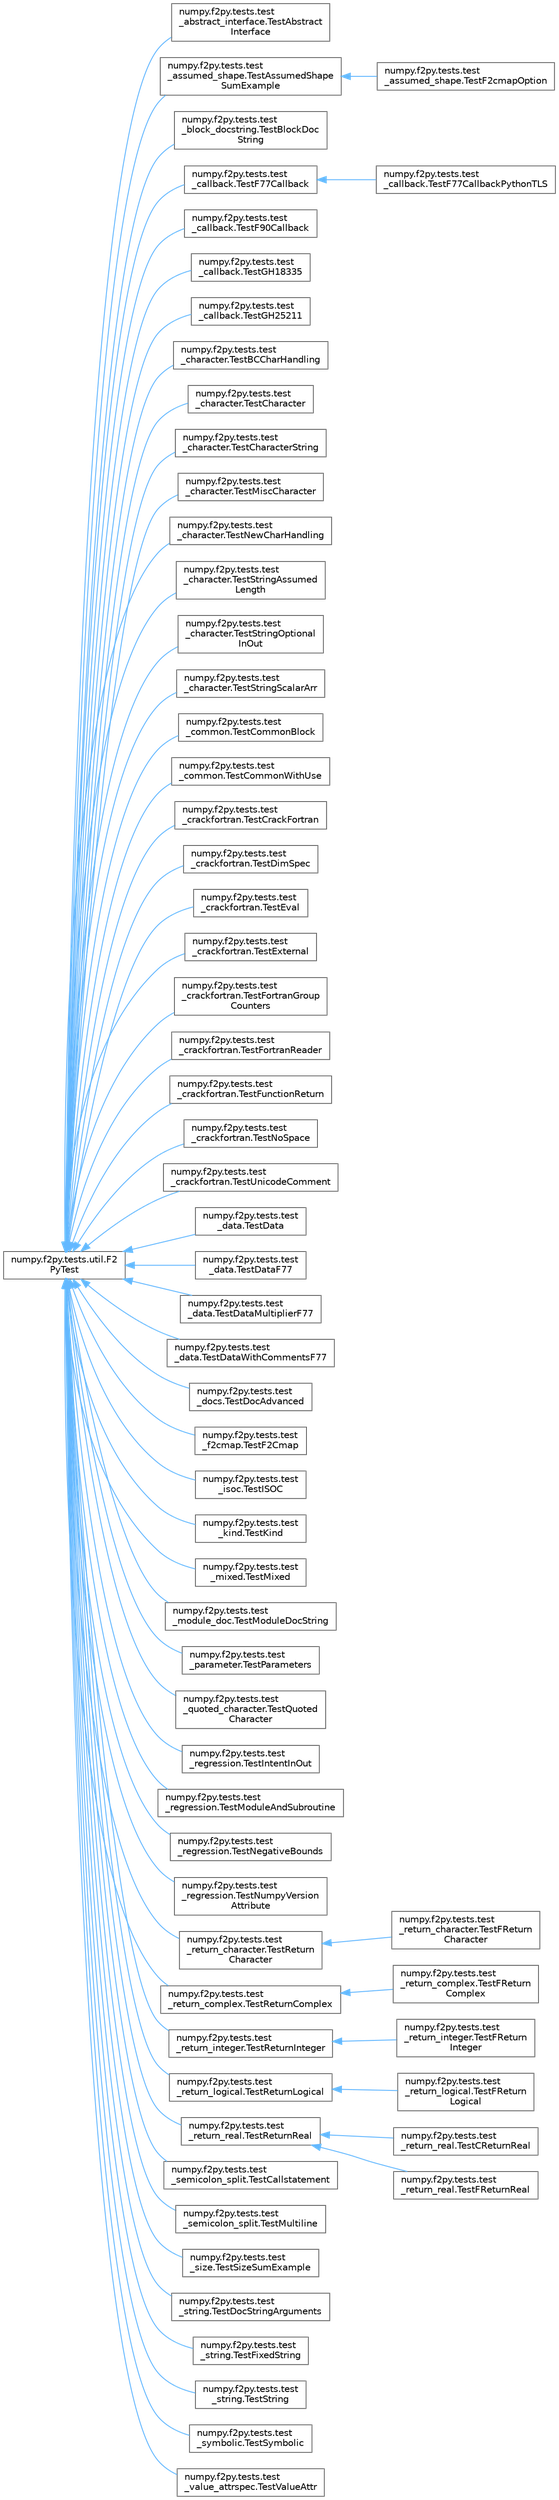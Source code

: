 digraph "Graphical Class Hierarchy"
{
 // LATEX_PDF_SIZE
  bgcolor="transparent";
  edge [fontname=Helvetica,fontsize=10,labelfontname=Helvetica,labelfontsize=10];
  node [fontname=Helvetica,fontsize=10,shape=box,height=0.2,width=0.4];
  rankdir="LR";
  Node0 [id="Node000000",label="numpy.f2py.tests.util.F2\lPyTest",height=0.2,width=0.4,color="grey40", fillcolor="white", style="filled",URL="$de/d71/classnumpy_1_1f2py_1_1tests_1_1util_1_1F2PyTest.html",tooltip=" "];
  Node0 -> Node1 [id="edge4326_Node000000_Node000001",dir="back",color="steelblue1",style="solid",tooltip=" "];
  Node1 [id="Node000001",label="numpy.f2py.tests.test\l_abstract_interface.TestAbstract\lInterface",height=0.2,width=0.4,color="grey40", fillcolor="white", style="filled",URL="$d4/dac/classnumpy_1_1f2py_1_1tests_1_1test__abstract__interface_1_1TestAbstractInterface.html",tooltip=" "];
  Node0 -> Node2 [id="edge4327_Node000000_Node000002",dir="back",color="steelblue1",style="solid",tooltip=" "];
  Node2 [id="Node000002",label="numpy.f2py.tests.test\l_assumed_shape.TestAssumedShape\lSumExample",height=0.2,width=0.4,color="grey40", fillcolor="white", style="filled",URL="$de/db6/classnumpy_1_1f2py_1_1tests_1_1test__assumed__shape_1_1TestAssumedShapeSumExample.html",tooltip=" "];
  Node2 -> Node3 [id="edge4328_Node000002_Node000003",dir="back",color="steelblue1",style="solid",tooltip=" "];
  Node3 [id="Node000003",label="numpy.f2py.tests.test\l_assumed_shape.TestF2cmapOption",height=0.2,width=0.4,color="grey40", fillcolor="white", style="filled",URL="$dc/d09/classnumpy_1_1f2py_1_1tests_1_1test__assumed__shape_1_1TestF2cmapOption.html",tooltip=" "];
  Node0 -> Node4 [id="edge4329_Node000000_Node000004",dir="back",color="steelblue1",style="solid",tooltip=" "];
  Node4 [id="Node000004",label="numpy.f2py.tests.test\l_block_docstring.TestBlockDoc\lString",height=0.2,width=0.4,color="grey40", fillcolor="white", style="filled",URL="$d9/d87/classnumpy_1_1f2py_1_1tests_1_1test__block__docstring_1_1TestBlockDocString.html",tooltip=" "];
  Node0 -> Node5 [id="edge4330_Node000000_Node000005",dir="back",color="steelblue1",style="solid",tooltip=" "];
  Node5 [id="Node000005",label="numpy.f2py.tests.test\l_callback.TestF77Callback",height=0.2,width=0.4,color="grey40", fillcolor="white", style="filled",URL="$d7/d60/classnumpy_1_1f2py_1_1tests_1_1test__callback_1_1TestF77Callback.html",tooltip=" "];
  Node5 -> Node6 [id="edge4331_Node000005_Node000006",dir="back",color="steelblue1",style="solid",tooltip=" "];
  Node6 [id="Node000006",label="numpy.f2py.tests.test\l_callback.TestF77CallbackPythonTLS",height=0.2,width=0.4,color="grey40", fillcolor="white", style="filled",URL="$d6/d29/classnumpy_1_1f2py_1_1tests_1_1test__callback_1_1TestF77CallbackPythonTLS.html",tooltip=" "];
  Node0 -> Node7 [id="edge4332_Node000000_Node000007",dir="back",color="steelblue1",style="solid",tooltip=" "];
  Node7 [id="Node000007",label="numpy.f2py.tests.test\l_callback.TestF90Callback",height=0.2,width=0.4,color="grey40", fillcolor="white", style="filled",URL="$d9/d8f/classnumpy_1_1f2py_1_1tests_1_1test__callback_1_1TestF90Callback.html",tooltip=" "];
  Node0 -> Node8 [id="edge4333_Node000000_Node000008",dir="back",color="steelblue1",style="solid",tooltip=" "];
  Node8 [id="Node000008",label="numpy.f2py.tests.test\l_callback.TestGH18335",height=0.2,width=0.4,color="grey40", fillcolor="white", style="filled",URL="$d2/d5e/classnumpy_1_1f2py_1_1tests_1_1test__callback_1_1TestGH18335.html",tooltip=" "];
  Node0 -> Node9 [id="edge4334_Node000000_Node000009",dir="back",color="steelblue1",style="solid",tooltip=" "];
  Node9 [id="Node000009",label="numpy.f2py.tests.test\l_callback.TestGH25211",height=0.2,width=0.4,color="grey40", fillcolor="white", style="filled",URL="$d7/df9/classnumpy_1_1f2py_1_1tests_1_1test__callback_1_1TestGH25211.html",tooltip=" "];
  Node0 -> Node10 [id="edge4335_Node000000_Node000010",dir="back",color="steelblue1",style="solid",tooltip=" "];
  Node10 [id="Node000010",label="numpy.f2py.tests.test\l_character.TestBCCharHandling",height=0.2,width=0.4,color="grey40", fillcolor="white", style="filled",URL="$de/d2e/classnumpy_1_1f2py_1_1tests_1_1test__character_1_1TestBCCharHandling.html",tooltip=" "];
  Node0 -> Node11 [id="edge4336_Node000000_Node000011",dir="back",color="steelblue1",style="solid",tooltip=" "];
  Node11 [id="Node000011",label="numpy.f2py.tests.test\l_character.TestCharacter",height=0.2,width=0.4,color="grey40", fillcolor="white", style="filled",URL="$da/df6/classnumpy_1_1f2py_1_1tests_1_1test__character_1_1TestCharacter.html",tooltip=" "];
  Node0 -> Node12 [id="edge4337_Node000000_Node000012",dir="back",color="steelblue1",style="solid",tooltip=" "];
  Node12 [id="Node000012",label="numpy.f2py.tests.test\l_character.TestCharacterString",height=0.2,width=0.4,color="grey40", fillcolor="white", style="filled",URL="$dd/da3/classnumpy_1_1f2py_1_1tests_1_1test__character_1_1TestCharacterString.html",tooltip=" "];
  Node0 -> Node13 [id="edge4338_Node000000_Node000013",dir="back",color="steelblue1",style="solid",tooltip=" "];
  Node13 [id="Node000013",label="numpy.f2py.tests.test\l_character.TestMiscCharacter",height=0.2,width=0.4,color="grey40", fillcolor="white", style="filled",URL="$db/dab/classnumpy_1_1f2py_1_1tests_1_1test__character_1_1TestMiscCharacter.html",tooltip=" "];
  Node0 -> Node14 [id="edge4339_Node000000_Node000014",dir="back",color="steelblue1",style="solid",tooltip=" "];
  Node14 [id="Node000014",label="numpy.f2py.tests.test\l_character.TestNewCharHandling",height=0.2,width=0.4,color="grey40", fillcolor="white", style="filled",URL="$dc/dec/classnumpy_1_1f2py_1_1tests_1_1test__character_1_1TestNewCharHandling.html",tooltip=" "];
  Node0 -> Node15 [id="edge4340_Node000000_Node000015",dir="back",color="steelblue1",style="solid",tooltip=" "];
  Node15 [id="Node000015",label="numpy.f2py.tests.test\l_character.TestStringAssumed\lLength",height=0.2,width=0.4,color="grey40", fillcolor="white", style="filled",URL="$de/d23/classnumpy_1_1f2py_1_1tests_1_1test__character_1_1TestStringAssumedLength.html",tooltip=" "];
  Node0 -> Node16 [id="edge4341_Node000000_Node000016",dir="back",color="steelblue1",style="solid",tooltip=" "];
  Node16 [id="Node000016",label="numpy.f2py.tests.test\l_character.TestStringOptional\lInOut",height=0.2,width=0.4,color="grey40", fillcolor="white", style="filled",URL="$da/d70/classnumpy_1_1f2py_1_1tests_1_1test__character_1_1TestStringOptionalInOut.html",tooltip=" "];
  Node0 -> Node17 [id="edge4342_Node000000_Node000017",dir="back",color="steelblue1",style="solid",tooltip=" "];
  Node17 [id="Node000017",label="numpy.f2py.tests.test\l_character.TestStringScalarArr",height=0.2,width=0.4,color="grey40", fillcolor="white", style="filled",URL="$d8/dad/classnumpy_1_1f2py_1_1tests_1_1test__character_1_1TestStringScalarArr.html",tooltip=" "];
  Node0 -> Node18 [id="edge4343_Node000000_Node000018",dir="back",color="steelblue1",style="solid",tooltip=" "];
  Node18 [id="Node000018",label="numpy.f2py.tests.test\l_common.TestCommonBlock",height=0.2,width=0.4,color="grey40", fillcolor="white", style="filled",URL="$db/d1b/classnumpy_1_1f2py_1_1tests_1_1test__common_1_1TestCommonBlock.html",tooltip=" "];
  Node0 -> Node19 [id="edge4344_Node000000_Node000019",dir="back",color="steelblue1",style="solid",tooltip=" "];
  Node19 [id="Node000019",label="numpy.f2py.tests.test\l_common.TestCommonWithUse",height=0.2,width=0.4,color="grey40", fillcolor="white", style="filled",URL="$de/d0a/classnumpy_1_1f2py_1_1tests_1_1test__common_1_1TestCommonWithUse.html",tooltip=" "];
  Node0 -> Node20 [id="edge4345_Node000000_Node000020",dir="back",color="steelblue1",style="solid",tooltip=" "];
  Node20 [id="Node000020",label="numpy.f2py.tests.test\l_crackfortran.TestCrackFortran",height=0.2,width=0.4,color="grey40", fillcolor="white", style="filled",URL="$d1/da0/classnumpy_1_1f2py_1_1tests_1_1test__crackfortran_1_1TestCrackFortran.html",tooltip=" "];
  Node0 -> Node21 [id="edge4346_Node000000_Node000021",dir="back",color="steelblue1",style="solid",tooltip=" "];
  Node21 [id="Node000021",label="numpy.f2py.tests.test\l_crackfortran.TestDimSpec",height=0.2,width=0.4,color="grey40", fillcolor="white", style="filled",URL="$d0/da2/classnumpy_1_1f2py_1_1tests_1_1test__crackfortran_1_1TestDimSpec.html",tooltip=" "];
  Node0 -> Node22 [id="edge4347_Node000000_Node000022",dir="back",color="steelblue1",style="solid",tooltip=" "];
  Node22 [id="Node000022",label="numpy.f2py.tests.test\l_crackfortran.TestEval",height=0.2,width=0.4,color="grey40", fillcolor="white", style="filled",URL="$d4/d65/classnumpy_1_1f2py_1_1tests_1_1test__crackfortran_1_1TestEval.html",tooltip=" "];
  Node0 -> Node23 [id="edge4348_Node000000_Node000023",dir="back",color="steelblue1",style="solid",tooltip=" "];
  Node23 [id="Node000023",label="numpy.f2py.tests.test\l_crackfortran.TestExternal",height=0.2,width=0.4,color="grey40", fillcolor="white", style="filled",URL="$d3/d04/classnumpy_1_1f2py_1_1tests_1_1test__crackfortran_1_1TestExternal.html",tooltip=" "];
  Node0 -> Node24 [id="edge4349_Node000000_Node000024",dir="back",color="steelblue1",style="solid",tooltip=" "];
  Node24 [id="Node000024",label="numpy.f2py.tests.test\l_crackfortran.TestFortranGroup\lCounters",height=0.2,width=0.4,color="grey40", fillcolor="white", style="filled",URL="$dc/d4e/classnumpy_1_1f2py_1_1tests_1_1test__crackfortran_1_1TestFortranGroupCounters.html",tooltip=" "];
  Node0 -> Node25 [id="edge4350_Node000000_Node000025",dir="back",color="steelblue1",style="solid",tooltip=" "];
  Node25 [id="Node000025",label="numpy.f2py.tests.test\l_crackfortran.TestFortranReader",height=0.2,width=0.4,color="grey40", fillcolor="white", style="filled",URL="$d5/d87/classnumpy_1_1f2py_1_1tests_1_1test__crackfortran_1_1TestFortranReader.html",tooltip=" "];
  Node0 -> Node26 [id="edge4351_Node000000_Node000026",dir="back",color="steelblue1",style="solid",tooltip=" "];
  Node26 [id="Node000026",label="numpy.f2py.tests.test\l_crackfortran.TestFunctionReturn",height=0.2,width=0.4,color="grey40", fillcolor="white", style="filled",URL="$de/d82/classnumpy_1_1f2py_1_1tests_1_1test__crackfortran_1_1TestFunctionReturn.html",tooltip=" "];
  Node0 -> Node27 [id="edge4352_Node000000_Node000027",dir="back",color="steelblue1",style="solid",tooltip=" "];
  Node27 [id="Node000027",label="numpy.f2py.tests.test\l_crackfortran.TestNoSpace",height=0.2,width=0.4,color="grey40", fillcolor="white", style="filled",URL="$d1/d7b/classnumpy_1_1f2py_1_1tests_1_1test__crackfortran_1_1TestNoSpace.html",tooltip=" "];
  Node0 -> Node28 [id="edge4353_Node000000_Node000028",dir="back",color="steelblue1",style="solid",tooltip=" "];
  Node28 [id="Node000028",label="numpy.f2py.tests.test\l_crackfortran.TestUnicodeComment",height=0.2,width=0.4,color="grey40", fillcolor="white", style="filled",URL="$d8/d6e/classnumpy_1_1f2py_1_1tests_1_1test__crackfortran_1_1TestUnicodeComment.html",tooltip=" "];
  Node0 -> Node29 [id="edge4354_Node000000_Node000029",dir="back",color="steelblue1",style="solid",tooltip=" "];
  Node29 [id="Node000029",label="numpy.f2py.tests.test\l_data.TestData",height=0.2,width=0.4,color="grey40", fillcolor="white", style="filled",URL="$d8/dfc/classnumpy_1_1f2py_1_1tests_1_1test__data_1_1TestData.html",tooltip=" "];
  Node0 -> Node30 [id="edge4355_Node000000_Node000030",dir="back",color="steelblue1",style="solid",tooltip=" "];
  Node30 [id="Node000030",label="numpy.f2py.tests.test\l_data.TestDataF77",height=0.2,width=0.4,color="grey40", fillcolor="white", style="filled",URL="$dd/d23/classnumpy_1_1f2py_1_1tests_1_1test__data_1_1TestDataF77.html",tooltip=" "];
  Node0 -> Node31 [id="edge4356_Node000000_Node000031",dir="back",color="steelblue1",style="solid",tooltip=" "];
  Node31 [id="Node000031",label="numpy.f2py.tests.test\l_data.TestDataMultiplierF77",height=0.2,width=0.4,color="grey40", fillcolor="white", style="filled",URL="$dd/d64/classnumpy_1_1f2py_1_1tests_1_1test__data_1_1TestDataMultiplierF77.html",tooltip=" "];
  Node0 -> Node32 [id="edge4357_Node000000_Node000032",dir="back",color="steelblue1",style="solid",tooltip=" "];
  Node32 [id="Node000032",label="numpy.f2py.tests.test\l_data.TestDataWithCommentsF77",height=0.2,width=0.4,color="grey40", fillcolor="white", style="filled",URL="$d3/d1e/classnumpy_1_1f2py_1_1tests_1_1test__data_1_1TestDataWithCommentsF77.html",tooltip=" "];
  Node0 -> Node33 [id="edge4358_Node000000_Node000033",dir="back",color="steelblue1",style="solid",tooltip=" "];
  Node33 [id="Node000033",label="numpy.f2py.tests.test\l_docs.TestDocAdvanced",height=0.2,width=0.4,color="grey40", fillcolor="white", style="filled",URL="$d3/d70/classnumpy_1_1f2py_1_1tests_1_1test__docs_1_1TestDocAdvanced.html",tooltip=" "];
  Node0 -> Node34 [id="edge4359_Node000000_Node000034",dir="back",color="steelblue1",style="solid",tooltip=" "];
  Node34 [id="Node000034",label="numpy.f2py.tests.test\l_f2cmap.TestF2Cmap",height=0.2,width=0.4,color="grey40", fillcolor="white", style="filled",URL="$dc/d05/classnumpy_1_1f2py_1_1tests_1_1test__f2cmap_1_1TestF2Cmap.html",tooltip=" "];
  Node0 -> Node35 [id="edge4360_Node000000_Node000035",dir="back",color="steelblue1",style="solid",tooltip=" "];
  Node35 [id="Node000035",label="numpy.f2py.tests.test\l_isoc.TestISOC",height=0.2,width=0.4,color="grey40", fillcolor="white", style="filled",URL="$da/d0f/classnumpy_1_1f2py_1_1tests_1_1test__isoc_1_1TestISOC.html",tooltip=" "];
  Node0 -> Node36 [id="edge4361_Node000000_Node000036",dir="back",color="steelblue1",style="solid",tooltip=" "];
  Node36 [id="Node000036",label="numpy.f2py.tests.test\l_kind.TestKind",height=0.2,width=0.4,color="grey40", fillcolor="white", style="filled",URL="$dd/d65/classnumpy_1_1f2py_1_1tests_1_1test__kind_1_1TestKind.html",tooltip=" "];
  Node0 -> Node37 [id="edge4362_Node000000_Node000037",dir="back",color="steelblue1",style="solid",tooltip=" "];
  Node37 [id="Node000037",label="numpy.f2py.tests.test\l_mixed.TestMixed",height=0.2,width=0.4,color="grey40", fillcolor="white", style="filled",URL="$de/da4/classnumpy_1_1f2py_1_1tests_1_1test__mixed_1_1TestMixed.html",tooltip=" "];
  Node0 -> Node38 [id="edge4363_Node000000_Node000038",dir="back",color="steelblue1",style="solid",tooltip=" "];
  Node38 [id="Node000038",label="numpy.f2py.tests.test\l_module_doc.TestModuleDocString",height=0.2,width=0.4,color="grey40", fillcolor="white", style="filled",URL="$d5/d66/classnumpy_1_1f2py_1_1tests_1_1test__module__doc_1_1TestModuleDocString.html",tooltip=" "];
  Node0 -> Node39 [id="edge4364_Node000000_Node000039",dir="back",color="steelblue1",style="solid",tooltip=" "];
  Node39 [id="Node000039",label="numpy.f2py.tests.test\l_parameter.TestParameters",height=0.2,width=0.4,color="grey40", fillcolor="white", style="filled",URL="$dd/d56/classnumpy_1_1f2py_1_1tests_1_1test__parameter_1_1TestParameters.html",tooltip=" "];
  Node0 -> Node40 [id="edge4365_Node000000_Node000040",dir="back",color="steelblue1",style="solid",tooltip=" "];
  Node40 [id="Node000040",label="numpy.f2py.tests.test\l_quoted_character.TestQuoted\lCharacter",height=0.2,width=0.4,color="grey40", fillcolor="white", style="filled",URL="$da/db3/classnumpy_1_1f2py_1_1tests_1_1test__quoted__character_1_1TestQuotedCharacter.html",tooltip=" "];
  Node0 -> Node41 [id="edge4366_Node000000_Node000041",dir="back",color="steelblue1",style="solid",tooltip=" "];
  Node41 [id="Node000041",label="numpy.f2py.tests.test\l_regression.TestIntentInOut",height=0.2,width=0.4,color="grey40", fillcolor="white", style="filled",URL="$d8/d96/classnumpy_1_1f2py_1_1tests_1_1test__regression_1_1TestIntentInOut.html",tooltip=" "];
  Node0 -> Node42 [id="edge4367_Node000000_Node000042",dir="back",color="steelblue1",style="solid",tooltip=" "];
  Node42 [id="Node000042",label="numpy.f2py.tests.test\l_regression.TestModuleAndSubroutine",height=0.2,width=0.4,color="grey40", fillcolor="white", style="filled",URL="$da/d9f/classnumpy_1_1f2py_1_1tests_1_1test__regression_1_1TestModuleAndSubroutine.html",tooltip=" "];
  Node0 -> Node43 [id="edge4368_Node000000_Node000043",dir="back",color="steelblue1",style="solid",tooltip=" "];
  Node43 [id="Node000043",label="numpy.f2py.tests.test\l_regression.TestNegativeBounds",height=0.2,width=0.4,color="grey40", fillcolor="white", style="filled",URL="$de/d26/classnumpy_1_1f2py_1_1tests_1_1test__regression_1_1TestNegativeBounds.html",tooltip=" "];
  Node0 -> Node44 [id="edge4369_Node000000_Node000044",dir="back",color="steelblue1",style="solid",tooltip=" "];
  Node44 [id="Node000044",label="numpy.f2py.tests.test\l_regression.TestNumpyVersion\lAttribute",height=0.2,width=0.4,color="grey40", fillcolor="white", style="filled",URL="$d9/d03/classnumpy_1_1f2py_1_1tests_1_1test__regression_1_1TestNumpyVersionAttribute.html",tooltip=" "];
  Node0 -> Node45 [id="edge4370_Node000000_Node000045",dir="back",color="steelblue1",style="solid",tooltip=" "];
  Node45 [id="Node000045",label="numpy.f2py.tests.test\l_return_character.TestReturn\lCharacter",height=0.2,width=0.4,color="grey40", fillcolor="white", style="filled",URL="$da/d0d/classnumpy_1_1f2py_1_1tests_1_1test__return__character_1_1TestReturnCharacter.html",tooltip=" "];
  Node45 -> Node46 [id="edge4371_Node000045_Node000046",dir="back",color="steelblue1",style="solid",tooltip=" "];
  Node46 [id="Node000046",label="numpy.f2py.tests.test\l_return_character.TestFReturn\lCharacter",height=0.2,width=0.4,color="grey40", fillcolor="white", style="filled",URL="$d5/dc0/classnumpy_1_1f2py_1_1tests_1_1test__return__character_1_1TestFReturnCharacter.html",tooltip=" "];
  Node0 -> Node47 [id="edge4372_Node000000_Node000047",dir="back",color="steelblue1",style="solid",tooltip=" "];
  Node47 [id="Node000047",label="numpy.f2py.tests.test\l_return_complex.TestReturnComplex",height=0.2,width=0.4,color="grey40", fillcolor="white", style="filled",URL="$de/dc3/classnumpy_1_1f2py_1_1tests_1_1test__return__complex_1_1TestReturnComplex.html",tooltip=" "];
  Node47 -> Node48 [id="edge4373_Node000047_Node000048",dir="back",color="steelblue1",style="solid",tooltip=" "];
  Node48 [id="Node000048",label="numpy.f2py.tests.test\l_return_complex.TestFReturn\lComplex",height=0.2,width=0.4,color="grey40", fillcolor="white", style="filled",URL="$d9/d24/classnumpy_1_1f2py_1_1tests_1_1test__return__complex_1_1TestFReturnComplex.html",tooltip=" "];
  Node0 -> Node49 [id="edge4374_Node000000_Node000049",dir="back",color="steelblue1",style="solid",tooltip=" "];
  Node49 [id="Node000049",label="numpy.f2py.tests.test\l_return_integer.TestReturnInteger",height=0.2,width=0.4,color="grey40", fillcolor="white", style="filled",URL="$d5/d6b/classnumpy_1_1f2py_1_1tests_1_1test__return__integer_1_1TestReturnInteger.html",tooltip=" "];
  Node49 -> Node50 [id="edge4375_Node000049_Node000050",dir="back",color="steelblue1",style="solid",tooltip=" "];
  Node50 [id="Node000050",label="numpy.f2py.tests.test\l_return_integer.TestFReturn\lInteger",height=0.2,width=0.4,color="grey40", fillcolor="white", style="filled",URL="$df/ddc/classnumpy_1_1f2py_1_1tests_1_1test__return__integer_1_1TestFReturnInteger.html",tooltip=" "];
  Node0 -> Node51 [id="edge4376_Node000000_Node000051",dir="back",color="steelblue1",style="solid",tooltip=" "];
  Node51 [id="Node000051",label="numpy.f2py.tests.test\l_return_logical.TestReturnLogical",height=0.2,width=0.4,color="grey40", fillcolor="white", style="filled",URL="$d9/dbc/classnumpy_1_1f2py_1_1tests_1_1test__return__logical_1_1TestReturnLogical.html",tooltip=" "];
  Node51 -> Node52 [id="edge4377_Node000051_Node000052",dir="back",color="steelblue1",style="solid",tooltip=" "];
  Node52 [id="Node000052",label="numpy.f2py.tests.test\l_return_logical.TestFReturn\lLogical",height=0.2,width=0.4,color="grey40", fillcolor="white", style="filled",URL="$d3/da2/classnumpy_1_1f2py_1_1tests_1_1test__return__logical_1_1TestFReturnLogical.html",tooltip=" "];
  Node0 -> Node53 [id="edge4378_Node000000_Node000053",dir="back",color="steelblue1",style="solid",tooltip=" "];
  Node53 [id="Node000053",label="numpy.f2py.tests.test\l_return_real.TestReturnReal",height=0.2,width=0.4,color="grey40", fillcolor="white", style="filled",URL="$dd/d9a/classnumpy_1_1f2py_1_1tests_1_1test__return__real_1_1TestReturnReal.html",tooltip=" "];
  Node53 -> Node54 [id="edge4379_Node000053_Node000054",dir="back",color="steelblue1",style="solid",tooltip=" "];
  Node54 [id="Node000054",label="numpy.f2py.tests.test\l_return_real.TestCReturnReal",height=0.2,width=0.4,color="grey40", fillcolor="white", style="filled",URL="$d6/d97/classnumpy_1_1f2py_1_1tests_1_1test__return__real_1_1TestCReturnReal.html",tooltip=" "];
  Node53 -> Node55 [id="edge4380_Node000053_Node000055",dir="back",color="steelblue1",style="solid",tooltip=" "];
  Node55 [id="Node000055",label="numpy.f2py.tests.test\l_return_real.TestFReturnReal",height=0.2,width=0.4,color="grey40", fillcolor="white", style="filled",URL="$df/d7b/classnumpy_1_1f2py_1_1tests_1_1test__return__real_1_1TestFReturnReal.html",tooltip=" "];
  Node0 -> Node56 [id="edge4381_Node000000_Node000056",dir="back",color="steelblue1",style="solid",tooltip=" "];
  Node56 [id="Node000056",label="numpy.f2py.tests.test\l_semicolon_split.TestCallstatement",height=0.2,width=0.4,color="grey40", fillcolor="white", style="filled",URL="$dc/d35/classnumpy_1_1f2py_1_1tests_1_1test__semicolon__split_1_1TestCallstatement.html",tooltip=" "];
  Node0 -> Node57 [id="edge4382_Node000000_Node000057",dir="back",color="steelblue1",style="solid",tooltip=" "];
  Node57 [id="Node000057",label="numpy.f2py.tests.test\l_semicolon_split.TestMultiline",height=0.2,width=0.4,color="grey40", fillcolor="white", style="filled",URL="$da/d10/classnumpy_1_1f2py_1_1tests_1_1test__semicolon__split_1_1TestMultiline.html",tooltip=" "];
  Node0 -> Node58 [id="edge4383_Node000000_Node000058",dir="back",color="steelblue1",style="solid",tooltip=" "];
  Node58 [id="Node000058",label="numpy.f2py.tests.test\l_size.TestSizeSumExample",height=0.2,width=0.4,color="grey40", fillcolor="white", style="filled",URL="$d2/df6/classnumpy_1_1f2py_1_1tests_1_1test__size_1_1TestSizeSumExample.html",tooltip=" "];
  Node0 -> Node59 [id="edge4384_Node000000_Node000059",dir="back",color="steelblue1",style="solid",tooltip=" "];
  Node59 [id="Node000059",label="numpy.f2py.tests.test\l_string.TestDocStringArguments",height=0.2,width=0.4,color="grey40", fillcolor="white", style="filled",URL="$db/daf/classnumpy_1_1f2py_1_1tests_1_1test__string_1_1TestDocStringArguments.html",tooltip=" "];
  Node0 -> Node60 [id="edge4385_Node000000_Node000060",dir="back",color="steelblue1",style="solid",tooltip=" "];
  Node60 [id="Node000060",label="numpy.f2py.tests.test\l_string.TestFixedString",height=0.2,width=0.4,color="grey40", fillcolor="white", style="filled",URL="$d2/d4f/classnumpy_1_1f2py_1_1tests_1_1test__string_1_1TestFixedString.html",tooltip=" "];
  Node0 -> Node61 [id="edge4386_Node000000_Node000061",dir="back",color="steelblue1",style="solid",tooltip=" "];
  Node61 [id="Node000061",label="numpy.f2py.tests.test\l_string.TestString",height=0.2,width=0.4,color="grey40", fillcolor="white", style="filled",URL="$dc/d48/classnumpy_1_1f2py_1_1tests_1_1test__string_1_1TestString.html",tooltip=" "];
  Node0 -> Node62 [id="edge4387_Node000000_Node000062",dir="back",color="steelblue1",style="solid",tooltip=" "];
  Node62 [id="Node000062",label="numpy.f2py.tests.test\l_symbolic.TestSymbolic",height=0.2,width=0.4,color="grey40", fillcolor="white", style="filled",URL="$dd/d31/classnumpy_1_1f2py_1_1tests_1_1test__symbolic_1_1TestSymbolic.html",tooltip=" "];
  Node0 -> Node63 [id="edge4388_Node000000_Node000063",dir="back",color="steelblue1",style="solid",tooltip=" "];
  Node63 [id="Node000063",label="numpy.f2py.tests.test\l_value_attrspec.TestValueAttr",height=0.2,width=0.4,color="grey40", fillcolor="white", style="filled",URL="$de/d80/classnumpy_1_1f2py_1_1tests_1_1test__value__attrspec_1_1TestValueAttr.html",tooltip=" "];
}

